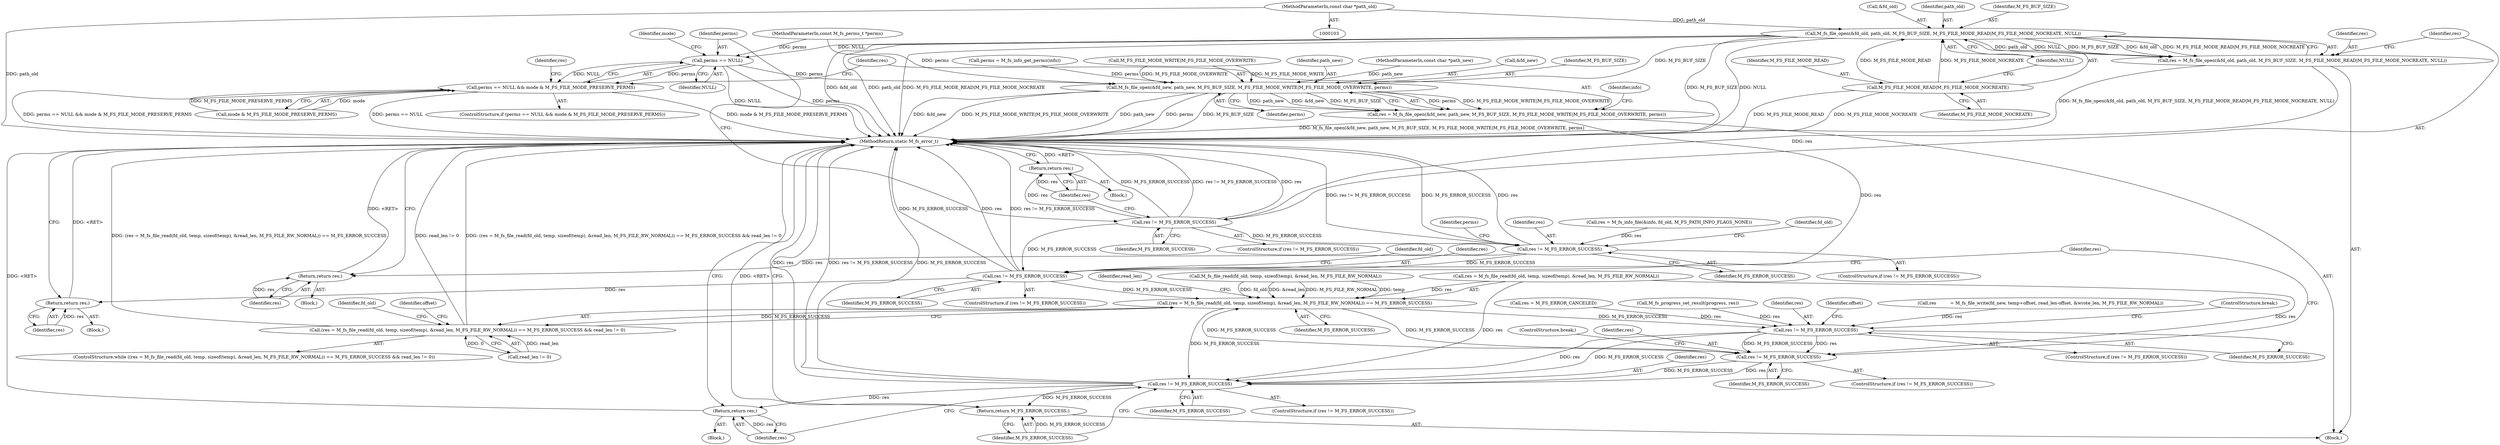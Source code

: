 digraph "0_mstdlib_db124b8f607dd0a40a9aef2d4d468fad433522a7_1@API" {
"1000129" [label="(Call,M_fs_file_open(&fd_old, path_old, M_FS_BUF_SIZE, M_FS_FILE_MODE_READ|M_FS_FILE_MODE_NOCREATE, NULL))"];
"1000104" [label="(MethodParameterIn,const char *path_old)"];
"1000134" [label="(Call,M_FS_FILE_MODE_READ|M_FS_FILE_MODE_NOCREATE)"];
"1000127" [label="(Call,res = M_fs_file_open(&fd_old, path_old, M_FS_BUF_SIZE, M_FS_FILE_MODE_READ|M_FS_FILE_MODE_NOCREATE, NULL))"];
"1000139" [label="(Call,res != M_FS_ERROR_SUCCESS)"];
"1000143" [label="(Return,return res;)"];
"1000162" [label="(Call,res != M_FS_ERROR_SUCCESS)"];
"1000168" [label="(Return,return res;)"];
"1000188" [label="(Call,res != M_FS_ERROR_SUCCESS)"];
"1000194" [label="(Return,return res;)"];
"1000198" [label="(Call,(res = M_fs_file_read(fd_old, temp, sizeof(temp), &read_len, M_FS_FILE_RW_NORMAL)) == M_FS_ERROR_SUCCESS)"];
"1000197" [label="(Call,(res = M_fs_file_read(fd_old, temp, sizeof(temp), &read_len, M_FS_FILE_RW_NORMAL)) == M_FS_ERROR_SUCCESS && read_len != 0)"];
"1000286" [label="(Call,res != M_FS_ERROR_SUCCESS)"];
"1000292" [label="(Call,res != M_FS_ERROR_SUCCESS)"];
"1000302" [label="(Call,res != M_FS_ERROR_SUCCESS)"];
"1000306" [label="(Return,return res;)"];
"1000308" [label="(Return,return M_FS_ERROR_SUCCESS;)"];
"1000147" [label="(Call,perms == NULL)"];
"1000146" [label="(Call,perms == NULL && mode & M_FS_FILE_MODE_PRESERVE_PERMS)"];
"1000176" [label="(Call,M_fs_file_open(&fd_new, path_new, M_FS_BUF_SIZE, M_FS_FILE_MODE_WRITE|M_FS_FILE_MODE_OVERWRITE, perms))"];
"1000174" [label="(Call,res = M_fs_file_open(&fd_new, path_new, M_FS_BUF_SIZE, M_FS_FILE_MODE_WRITE|M_FS_FILE_MODE_OVERWRITE, perms))"];
"1000309" [label="(Identifier,M_FS_ERROR_SUCCESS)"];
"1000146" [label="(Call,perms == NULL && mode & M_FS_FILE_MODE_PRESERVE_PERMS)"];
"1000145" [label="(ControlStructure,if (perms == NULL && mode & M_FS_FILE_MODE_PRESERVE_PERMS))"];
"1000193" [label="(Identifier,fd_old)"];
"1000186" [label="(Identifier,info)"];
"1000285" [label="(ControlStructure,if (res != M_FS_ERROR_SUCCESS))"];
"1000287" [label="(Identifier,res)"];
"1000170" [label="(Call,perms = M_fs_info_get_perms(info))"];
"1000150" [label="(Call,mode & M_FS_FILE_MODE_PRESERVE_PERMS)"];
"1000163" [label="(Identifier,res)"];
"1000181" [label="(Call,M_FS_FILE_MODE_WRITE|M_FS_FILE_MODE_OVERWRITE)"];
"1000134" [label="(Call,M_FS_FILE_MODE_READ|M_FS_FILE_MODE_NOCREATE)"];
"1000294" [label="(Identifier,M_FS_ERROR_SUCCESS)"];
"1000190" [label="(Identifier,M_FS_ERROR_SUCCESS)"];
"1000194" [label="(Return,return res;)"];
"1000188" [label="(Call,res != M_FS_ERROR_SUCCESS)"];
"1000215" [label="(Identifier,offset)"];
"1000179" [label="(Identifier,path_new)"];
"1000133" [label="(Identifier,M_FS_BUF_SIZE)"];
"1000154" [label="(Call,res = M_fs_info_file(&info, fd_old, M_FS_PATH_INFO_FLAGS_NONE))"];
"1000139" [label="(Call,res != M_FS_ERROR_SUCCESS)"];
"1000201" [label="(Call,M_fs_file_read(fd_old, temp, sizeof(temp), &read_len, M_FS_FILE_RW_NORMAL))"];
"1000130" [label="(Call,&fd_old)"];
"1000219" [label="(Identifier,offset)"];
"1000286" [label="(Call,res != M_FS_ERROR_SUCCESS)"];
"1000189" [label="(Identifier,res)"];
"1000222" [label="(Call,res          = M_fs_file_write(fd_new, temp+offset, read_len-offset, &wrote_len, M_FS_FILE_RW_NORMAL))"];
"1000296" [label="(ControlStructure,break;)"];
"1000175" [label="(Identifier,res)"];
"1000164" [label="(Identifier,M_FS_ERROR_SUCCESS)"];
"1000168" [label="(Return,return res;)"];
"1000305" [label="(Block,)"];
"1000147" [label="(Call,perms == NULL)"];
"1000292" [label="(Call,res != M_FS_ERROR_SUCCESS)"];
"1000138" [label="(ControlStructure,if (res != M_FS_ERROR_SUCCESS))"];
"1000196" [label="(ControlStructure,while ((res = M_fs_file_read(fd_old, temp, sizeof(temp), &read_len, M_FS_FILE_RW_NORMAL)) == M_FS_ERROR_SUCCESS && read_len != 0))"];
"1000211" [label="(Identifier,read_len)"];
"1000291" [label="(ControlStructure,if (res != M_FS_ERROR_SUCCESS))"];
"1000110" [label="(MethodParameterIn,const M_fs_perms_t *perms)"];
"1000210" [label="(Call,read_len != 0)"];
"1000290" [label="(ControlStructure,break;)"];
"1000187" [label="(ControlStructure,if (res != M_FS_ERROR_SUCCESS))"];
"1000105" [label="(MethodParameterIn,const char *path_new)"];
"1000302" [label="(Call,res != M_FS_ERROR_SUCCESS)"];
"1000140" [label="(Identifier,res)"];
"1000165" [label="(Block,)"];
"1000209" [label="(Identifier,M_FS_ERROR_SUCCESS)"];
"1000161" [label="(ControlStructure,if (res != M_FS_ERROR_SUCCESS))"];
"1000137" [label="(Identifier,NULL)"];
"1000303" [label="(Identifier,res)"];
"1000282" [label="(Call,res = M_FS_ERROR_CANCELED)"];
"1000199" [label="(Call,res = M_fs_file_read(fd_old, temp, sizeof(temp), &read_len, M_FS_FILE_RW_NORMAL))"];
"1000155" [label="(Identifier,res)"];
"1000144" [label="(Identifier,res)"];
"1000162" [label="(Call,res != M_FS_ERROR_SUCCESS)"];
"1000136" [label="(Identifier,M_FS_FILE_MODE_NOCREATE)"];
"1000143" [label="(Return,return res;)"];
"1000177" [label="(Call,&fd_new)"];
"1000293" [label="(Identifier,res)"];
"1000167" [label="(Identifier,fd_old)"];
"1000184" [label="(Identifier,perms)"];
"1000111" [label="(Block,)"];
"1000195" [label="(Identifier,res)"];
"1000174" [label="(Call,res = M_fs_file_open(&fd_new, path_new, M_FS_BUF_SIZE, M_FS_FILE_MODE_WRITE|M_FS_FILE_MODE_OVERWRITE, perms))"];
"1000128" [label="(Identifier,res)"];
"1000308" [label="(Return,return M_FS_ERROR_SUCCESS;)"];
"1000298" [label="(Identifier,fd_old)"];
"1000171" [label="(Identifier,perms)"];
"1000191" [label="(Block,)"];
"1000149" [label="(Identifier,NULL)"];
"1000151" [label="(Identifier,mode)"];
"1000141" [label="(Identifier,M_FS_ERROR_SUCCESS)"];
"1000129" [label="(Call,M_fs_file_open(&fd_old, path_old, M_FS_BUF_SIZE, M_FS_FILE_MODE_READ|M_FS_FILE_MODE_NOCREATE, NULL))"];
"1000142" [label="(Block,)"];
"1000304" [label="(Identifier,M_FS_ERROR_SUCCESS)"];
"1000244" [label="(Call,M_fs_progress_set_result(progress, res))"];
"1000197" [label="(Call,(res = M_fs_file_read(fd_old, temp, sizeof(temp), &read_len, M_FS_FILE_RW_NORMAL)) == M_FS_ERROR_SUCCESS && read_len != 0)"];
"1000306" [label="(Return,return res;)"];
"1000176" [label="(Call,M_fs_file_open(&fd_new, path_new, M_FS_BUF_SIZE, M_FS_FILE_MODE_WRITE|M_FS_FILE_MODE_OVERWRITE, perms))"];
"1000288" [label="(Identifier,M_FS_ERROR_SUCCESS)"];
"1000180" [label="(Identifier,M_FS_BUF_SIZE)"];
"1000127" [label="(Call,res = M_fs_file_open(&fd_old, path_old, M_FS_BUF_SIZE, M_FS_FILE_MODE_READ|M_FS_FILE_MODE_NOCREATE, NULL))"];
"1000148" [label="(Identifier,perms)"];
"1000198" [label="(Call,(res = M_fs_file_read(fd_old, temp, sizeof(temp), &read_len, M_FS_FILE_RW_NORMAL)) == M_FS_ERROR_SUCCESS)"];
"1000132" [label="(Identifier,path_old)"];
"1000135" [label="(Identifier,M_FS_FILE_MODE_READ)"];
"1000307" [label="(Identifier,res)"];
"1000169" [label="(Identifier,res)"];
"1000301" [label="(ControlStructure,if (res != M_FS_ERROR_SUCCESS))"];
"1000310" [label="(MethodReturn,static M_fs_error_t)"];
"1000104" [label="(MethodParameterIn,const char *path_old)"];
"1000200" [label="(Identifier,res)"];
"1000129" -> "1000127"  [label="AST: "];
"1000129" -> "1000137"  [label="CFG: "];
"1000130" -> "1000129"  [label="AST: "];
"1000132" -> "1000129"  [label="AST: "];
"1000133" -> "1000129"  [label="AST: "];
"1000134" -> "1000129"  [label="AST: "];
"1000137" -> "1000129"  [label="AST: "];
"1000127" -> "1000129"  [label="CFG: "];
"1000129" -> "1000310"  [label="DDG: &fd_old"];
"1000129" -> "1000310"  [label="DDG: path_old"];
"1000129" -> "1000310"  [label="DDG: M_FS_FILE_MODE_READ|M_FS_FILE_MODE_NOCREATE"];
"1000129" -> "1000310"  [label="DDG: M_FS_BUF_SIZE"];
"1000129" -> "1000310"  [label="DDG: NULL"];
"1000129" -> "1000127"  [label="DDG: path_old"];
"1000129" -> "1000127"  [label="DDG: NULL"];
"1000129" -> "1000127"  [label="DDG: M_FS_BUF_SIZE"];
"1000129" -> "1000127"  [label="DDG: &fd_old"];
"1000129" -> "1000127"  [label="DDG: M_FS_FILE_MODE_READ|M_FS_FILE_MODE_NOCREATE"];
"1000104" -> "1000129"  [label="DDG: path_old"];
"1000134" -> "1000129"  [label="DDG: M_FS_FILE_MODE_READ"];
"1000134" -> "1000129"  [label="DDG: M_FS_FILE_MODE_NOCREATE"];
"1000129" -> "1000147"  [label="DDG: NULL"];
"1000129" -> "1000176"  [label="DDG: M_FS_BUF_SIZE"];
"1000104" -> "1000103"  [label="AST: "];
"1000104" -> "1000310"  [label="DDG: path_old"];
"1000134" -> "1000136"  [label="CFG: "];
"1000135" -> "1000134"  [label="AST: "];
"1000136" -> "1000134"  [label="AST: "];
"1000137" -> "1000134"  [label="CFG: "];
"1000134" -> "1000310"  [label="DDG: M_FS_FILE_MODE_READ"];
"1000134" -> "1000310"  [label="DDG: M_FS_FILE_MODE_NOCREATE"];
"1000127" -> "1000111"  [label="AST: "];
"1000128" -> "1000127"  [label="AST: "];
"1000140" -> "1000127"  [label="CFG: "];
"1000127" -> "1000310"  [label="DDG: M_fs_file_open(&fd_old, path_old, M_FS_BUF_SIZE, M_FS_FILE_MODE_READ|M_FS_FILE_MODE_NOCREATE, NULL)"];
"1000127" -> "1000139"  [label="DDG: res"];
"1000139" -> "1000138"  [label="AST: "];
"1000139" -> "1000141"  [label="CFG: "];
"1000140" -> "1000139"  [label="AST: "];
"1000141" -> "1000139"  [label="AST: "];
"1000144" -> "1000139"  [label="CFG: "];
"1000148" -> "1000139"  [label="CFG: "];
"1000139" -> "1000310"  [label="DDG: M_FS_ERROR_SUCCESS"];
"1000139" -> "1000310"  [label="DDG: res != M_FS_ERROR_SUCCESS"];
"1000139" -> "1000310"  [label="DDG: res"];
"1000139" -> "1000143"  [label="DDG: res"];
"1000139" -> "1000162"  [label="DDG: M_FS_ERROR_SUCCESS"];
"1000139" -> "1000188"  [label="DDG: M_FS_ERROR_SUCCESS"];
"1000143" -> "1000142"  [label="AST: "];
"1000143" -> "1000144"  [label="CFG: "];
"1000144" -> "1000143"  [label="AST: "];
"1000310" -> "1000143"  [label="CFG: "];
"1000143" -> "1000310"  [label="DDG: <RET>"];
"1000144" -> "1000143"  [label="DDG: res"];
"1000162" -> "1000161"  [label="AST: "];
"1000162" -> "1000164"  [label="CFG: "];
"1000163" -> "1000162"  [label="AST: "];
"1000164" -> "1000162"  [label="AST: "];
"1000167" -> "1000162"  [label="CFG: "];
"1000171" -> "1000162"  [label="CFG: "];
"1000162" -> "1000310"  [label="DDG: M_FS_ERROR_SUCCESS"];
"1000162" -> "1000310"  [label="DDG: res"];
"1000162" -> "1000310"  [label="DDG: res != M_FS_ERROR_SUCCESS"];
"1000154" -> "1000162"  [label="DDG: res"];
"1000162" -> "1000168"  [label="DDG: res"];
"1000162" -> "1000188"  [label="DDG: M_FS_ERROR_SUCCESS"];
"1000168" -> "1000165"  [label="AST: "];
"1000168" -> "1000169"  [label="CFG: "];
"1000169" -> "1000168"  [label="AST: "];
"1000310" -> "1000168"  [label="CFG: "];
"1000168" -> "1000310"  [label="DDG: <RET>"];
"1000169" -> "1000168"  [label="DDG: res"];
"1000188" -> "1000187"  [label="AST: "];
"1000188" -> "1000190"  [label="CFG: "];
"1000189" -> "1000188"  [label="AST: "];
"1000190" -> "1000188"  [label="AST: "];
"1000193" -> "1000188"  [label="CFG: "];
"1000200" -> "1000188"  [label="CFG: "];
"1000188" -> "1000310"  [label="DDG: res != M_FS_ERROR_SUCCESS"];
"1000188" -> "1000310"  [label="DDG: M_FS_ERROR_SUCCESS"];
"1000188" -> "1000310"  [label="DDG: res"];
"1000174" -> "1000188"  [label="DDG: res"];
"1000188" -> "1000194"  [label="DDG: res"];
"1000188" -> "1000198"  [label="DDG: M_FS_ERROR_SUCCESS"];
"1000194" -> "1000191"  [label="AST: "];
"1000194" -> "1000195"  [label="CFG: "];
"1000195" -> "1000194"  [label="AST: "];
"1000310" -> "1000194"  [label="CFG: "];
"1000194" -> "1000310"  [label="DDG: <RET>"];
"1000195" -> "1000194"  [label="DDG: res"];
"1000198" -> "1000197"  [label="AST: "];
"1000198" -> "1000209"  [label="CFG: "];
"1000199" -> "1000198"  [label="AST: "];
"1000209" -> "1000198"  [label="AST: "];
"1000211" -> "1000198"  [label="CFG: "];
"1000197" -> "1000198"  [label="CFG: "];
"1000198" -> "1000197"  [label="DDG: M_FS_ERROR_SUCCESS"];
"1000199" -> "1000198"  [label="DDG: res"];
"1000201" -> "1000198"  [label="DDG: &read_len"];
"1000201" -> "1000198"  [label="DDG: M_FS_FILE_RW_NORMAL"];
"1000201" -> "1000198"  [label="DDG: temp"];
"1000201" -> "1000198"  [label="DDG: fd_old"];
"1000292" -> "1000198"  [label="DDG: M_FS_ERROR_SUCCESS"];
"1000198" -> "1000286"  [label="DDG: M_FS_ERROR_SUCCESS"];
"1000198" -> "1000292"  [label="DDG: M_FS_ERROR_SUCCESS"];
"1000198" -> "1000302"  [label="DDG: M_FS_ERROR_SUCCESS"];
"1000197" -> "1000196"  [label="AST: "];
"1000197" -> "1000210"  [label="CFG: "];
"1000210" -> "1000197"  [label="AST: "];
"1000215" -> "1000197"  [label="CFG: "];
"1000298" -> "1000197"  [label="CFG: "];
"1000197" -> "1000310"  [label="DDG: read_len != 0"];
"1000197" -> "1000310"  [label="DDG: (res = M_fs_file_read(fd_old, temp, sizeof(temp), &read_len, M_FS_FILE_RW_NORMAL)) == M_FS_ERROR_SUCCESS && read_len != 0"];
"1000197" -> "1000310"  [label="DDG: (res = M_fs_file_read(fd_old, temp, sizeof(temp), &read_len, M_FS_FILE_RW_NORMAL)) == M_FS_ERROR_SUCCESS"];
"1000210" -> "1000197"  [label="DDG: read_len"];
"1000210" -> "1000197"  [label="DDG: 0"];
"1000286" -> "1000285"  [label="AST: "];
"1000286" -> "1000288"  [label="CFG: "];
"1000287" -> "1000286"  [label="AST: "];
"1000288" -> "1000286"  [label="AST: "];
"1000219" -> "1000286"  [label="CFG: "];
"1000290" -> "1000286"  [label="CFG: "];
"1000222" -> "1000286"  [label="DDG: res"];
"1000244" -> "1000286"  [label="DDG: res"];
"1000282" -> "1000286"  [label="DDG: res"];
"1000286" -> "1000292"  [label="DDG: res"];
"1000286" -> "1000292"  [label="DDG: M_FS_ERROR_SUCCESS"];
"1000286" -> "1000302"  [label="DDG: res"];
"1000286" -> "1000302"  [label="DDG: M_FS_ERROR_SUCCESS"];
"1000292" -> "1000291"  [label="AST: "];
"1000292" -> "1000294"  [label="CFG: "];
"1000293" -> "1000292"  [label="AST: "];
"1000294" -> "1000292"  [label="AST: "];
"1000200" -> "1000292"  [label="CFG: "];
"1000296" -> "1000292"  [label="CFG: "];
"1000199" -> "1000292"  [label="DDG: res"];
"1000292" -> "1000302"  [label="DDG: res"];
"1000292" -> "1000302"  [label="DDG: M_FS_ERROR_SUCCESS"];
"1000302" -> "1000301"  [label="AST: "];
"1000302" -> "1000304"  [label="CFG: "];
"1000303" -> "1000302"  [label="AST: "];
"1000304" -> "1000302"  [label="AST: "];
"1000307" -> "1000302"  [label="CFG: "];
"1000309" -> "1000302"  [label="CFG: "];
"1000302" -> "1000310"  [label="DDG: M_FS_ERROR_SUCCESS"];
"1000302" -> "1000310"  [label="DDG: res"];
"1000302" -> "1000310"  [label="DDG: res != M_FS_ERROR_SUCCESS"];
"1000199" -> "1000302"  [label="DDG: res"];
"1000302" -> "1000306"  [label="DDG: res"];
"1000302" -> "1000308"  [label="DDG: M_FS_ERROR_SUCCESS"];
"1000306" -> "1000305"  [label="AST: "];
"1000306" -> "1000307"  [label="CFG: "];
"1000307" -> "1000306"  [label="AST: "];
"1000310" -> "1000306"  [label="CFG: "];
"1000306" -> "1000310"  [label="DDG: <RET>"];
"1000307" -> "1000306"  [label="DDG: res"];
"1000308" -> "1000111"  [label="AST: "];
"1000308" -> "1000309"  [label="CFG: "];
"1000309" -> "1000308"  [label="AST: "];
"1000310" -> "1000308"  [label="CFG: "];
"1000308" -> "1000310"  [label="DDG: <RET>"];
"1000309" -> "1000308"  [label="DDG: M_FS_ERROR_SUCCESS"];
"1000147" -> "1000146"  [label="AST: "];
"1000147" -> "1000149"  [label="CFG: "];
"1000148" -> "1000147"  [label="AST: "];
"1000149" -> "1000147"  [label="AST: "];
"1000151" -> "1000147"  [label="CFG: "];
"1000146" -> "1000147"  [label="CFG: "];
"1000147" -> "1000310"  [label="DDG: NULL"];
"1000147" -> "1000310"  [label="DDG: perms"];
"1000147" -> "1000146"  [label="DDG: perms"];
"1000147" -> "1000146"  [label="DDG: NULL"];
"1000110" -> "1000147"  [label="DDG: perms"];
"1000147" -> "1000176"  [label="DDG: perms"];
"1000146" -> "1000145"  [label="AST: "];
"1000146" -> "1000150"  [label="CFG: "];
"1000150" -> "1000146"  [label="AST: "];
"1000155" -> "1000146"  [label="CFG: "];
"1000175" -> "1000146"  [label="CFG: "];
"1000146" -> "1000310"  [label="DDG: mode & M_FS_FILE_MODE_PRESERVE_PERMS"];
"1000146" -> "1000310"  [label="DDG: perms == NULL && mode & M_FS_FILE_MODE_PRESERVE_PERMS"];
"1000146" -> "1000310"  [label="DDG: perms == NULL"];
"1000150" -> "1000146"  [label="DDG: mode"];
"1000150" -> "1000146"  [label="DDG: M_FS_FILE_MODE_PRESERVE_PERMS"];
"1000176" -> "1000174"  [label="AST: "];
"1000176" -> "1000184"  [label="CFG: "];
"1000177" -> "1000176"  [label="AST: "];
"1000179" -> "1000176"  [label="AST: "];
"1000180" -> "1000176"  [label="AST: "];
"1000181" -> "1000176"  [label="AST: "];
"1000184" -> "1000176"  [label="AST: "];
"1000174" -> "1000176"  [label="CFG: "];
"1000176" -> "1000310"  [label="DDG: M_FS_FILE_MODE_WRITE|M_FS_FILE_MODE_OVERWRITE"];
"1000176" -> "1000310"  [label="DDG: path_new"];
"1000176" -> "1000310"  [label="DDG: perms"];
"1000176" -> "1000310"  [label="DDG: M_FS_BUF_SIZE"];
"1000176" -> "1000310"  [label="DDG: &fd_new"];
"1000176" -> "1000174"  [label="DDG: perms"];
"1000176" -> "1000174"  [label="DDG: M_FS_FILE_MODE_WRITE|M_FS_FILE_MODE_OVERWRITE"];
"1000176" -> "1000174"  [label="DDG: path_new"];
"1000176" -> "1000174"  [label="DDG: &fd_new"];
"1000176" -> "1000174"  [label="DDG: M_FS_BUF_SIZE"];
"1000105" -> "1000176"  [label="DDG: path_new"];
"1000181" -> "1000176"  [label="DDG: M_FS_FILE_MODE_WRITE"];
"1000181" -> "1000176"  [label="DDG: M_FS_FILE_MODE_OVERWRITE"];
"1000170" -> "1000176"  [label="DDG: perms"];
"1000110" -> "1000176"  [label="DDG: perms"];
"1000174" -> "1000111"  [label="AST: "];
"1000175" -> "1000174"  [label="AST: "];
"1000186" -> "1000174"  [label="CFG: "];
"1000174" -> "1000310"  [label="DDG: M_fs_file_open(&fd_new, path_new, M_FS_BUF_SIZE, M_FS_FILE_MODE_WRITE|M_FS_FILE_MODE_OVERWRITE, perms)"];
}
